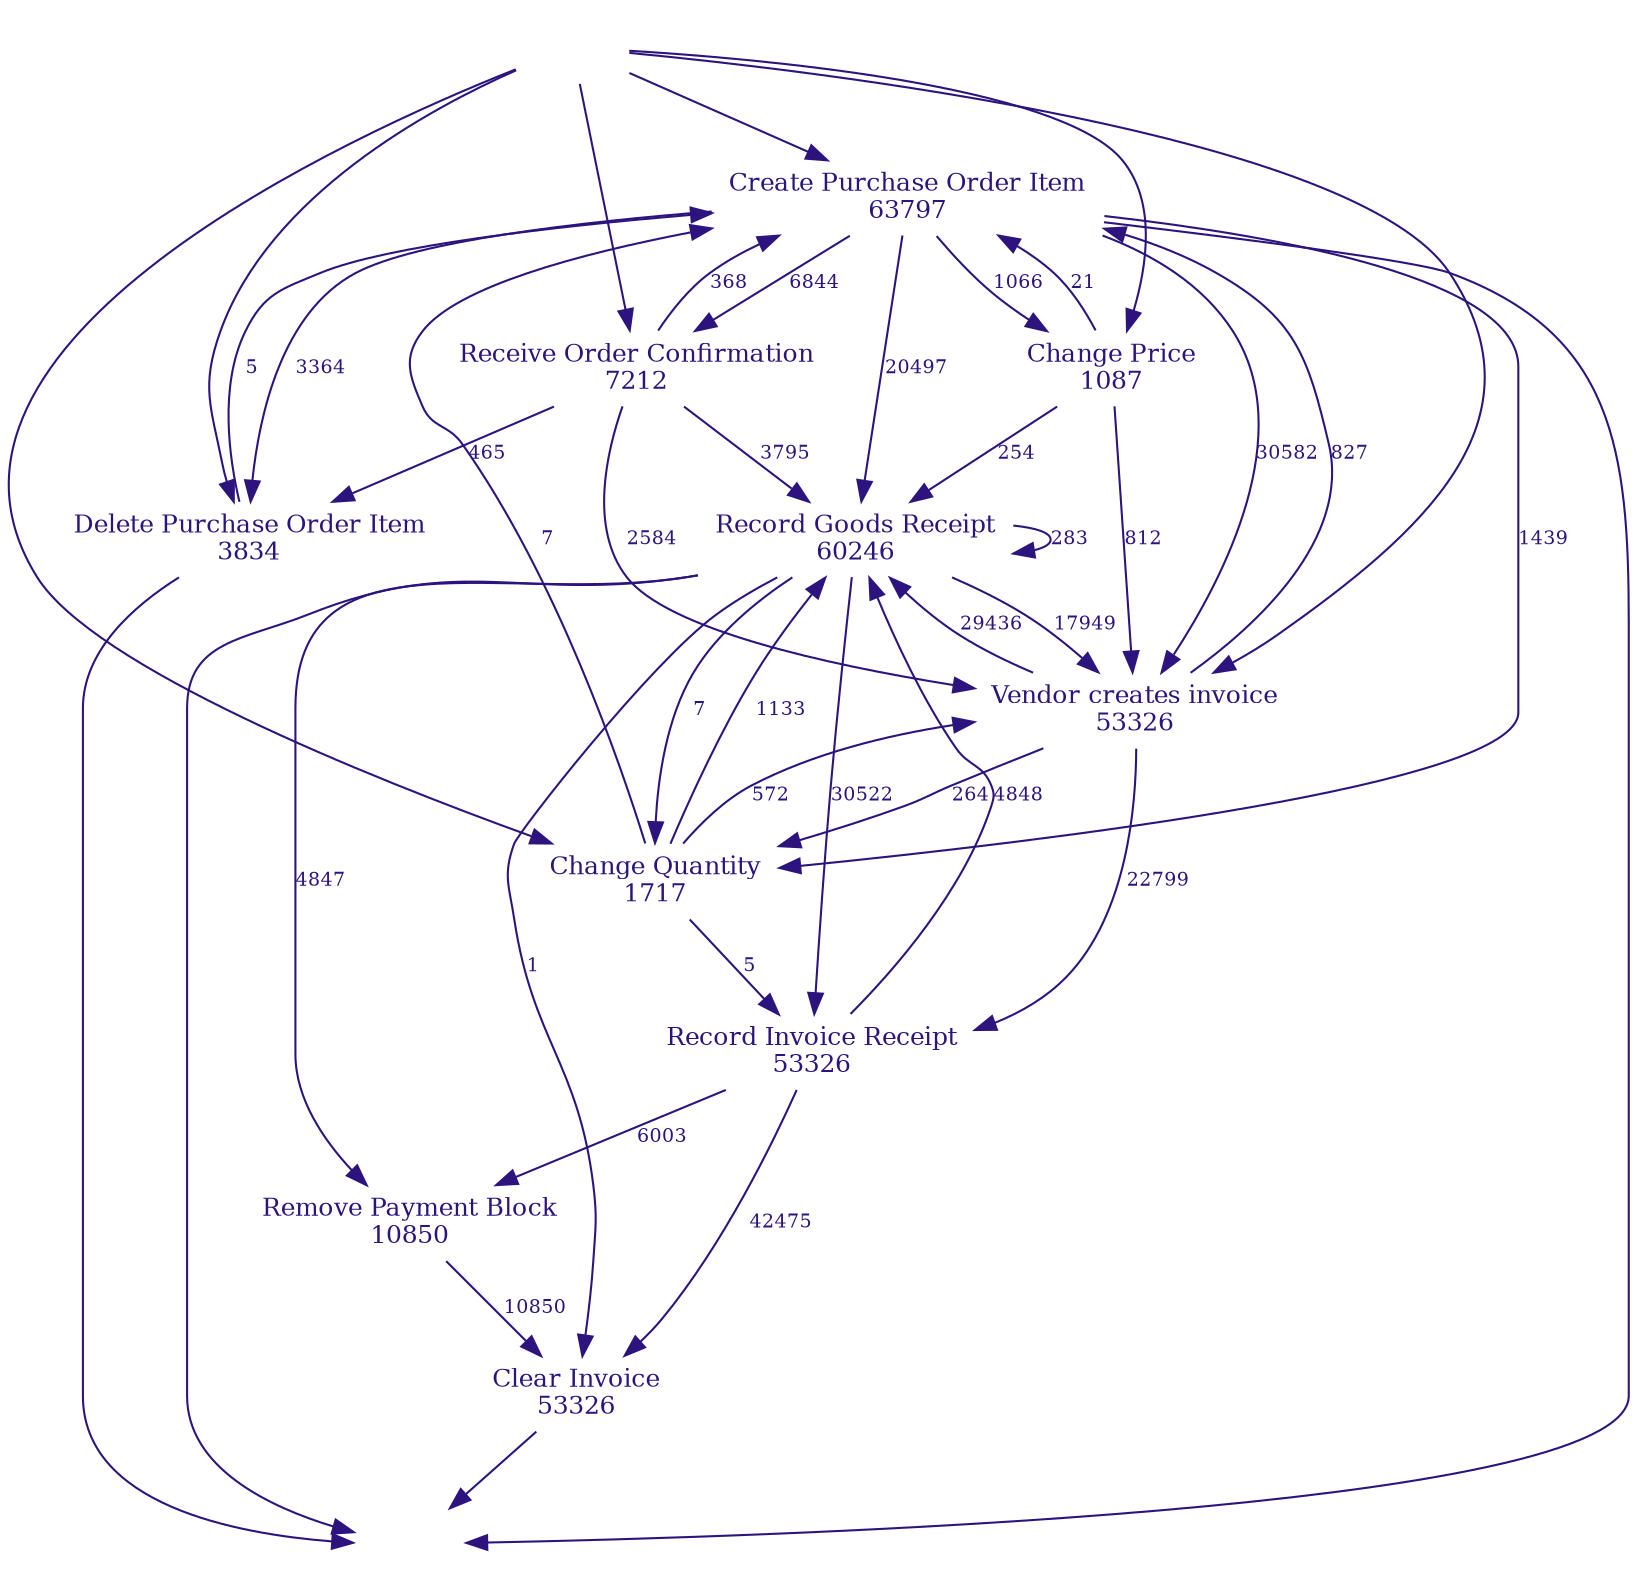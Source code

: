 digraph graph1 {
	node [color="#2d137d" fontcolor="#2d137d" fontsize=12.0 image="1.png" shape=plaintext size=2]
	edge [color="#2d137d" fontcolor="#2d137d" fontsize=9.0]
	"Create Purchase Order Item" [label="Create Purchase Order Item
63797"]
	"Receive Order Confirmation" [label="Receive Order Confirmation
7212"]
	"Record Goods Receipt" [label="Record Goods Receipt
60246"]
	"Vendor creates invoice" [label="Vendor creates invoice
53326"]
	"Record Invoice Receipt" [label="Record Invoice Receipt
53326"]
	"Clear Invoice" [label="Clear Invoice
53326"]
	"Change Quantity" [label="Change Quantity
1717"]
	"Remove Payment Block" [label="Remove Payment Block
10850"]
	"Change Price" [label="Change Price
1087"]
	"Delete Purchase Order Item" [label="Delete Purchase Order Item
3834"]
	startevent [label="" image=""]
	endevent [label="" image=""]
	startevent -> "Create Purchase Order Item"
	startevent -> "Vendor creates invoice"
	startevent -> "Change Quantity"
	startevent -> "Change Price"
	startevent -> "Delete Purchase Order Item"
	startevent -> "Receive Order Confirmation"
	"Clear Invoice" -> endevent
	"Record Goods Receipt" -> endevent
	"Delete Purchase Order Item" -> endevent
	"Create Purchase Order Item" -> endevent
	"Create Purchase Order Item" -> "Change Quantity" [label=1439]
	"Receive Order Confirmation" -> "Record Goods Receipt" [label=3795]
	"Record Goods Receipt" -> "Clear Invoice" [label=1]
	"Create Purchase Order Item" -> "Receive Order Confirmation" [label=6844]
	"Vendor creates invoice" -> "Record Goods Receipt" [label=29436]
	"Vendor creates invoice" -> "Record Invoice Receipt" [label=22799]
	"Record Invoice Receipt" -> "Record Goods Receipt" [label=4848]
	"Change Price" -> "Create Purchase Order Item" [label=21]
	"Create Purchase Order Item" -> "Vendor creates invoice" [label=30582]
	"Create Purchase Order Item" -> "Delete Purchase Order Item" [label=3364]
	"Record Goods Receipt" -> "Vendor creates invoice" [label=17949]
	"Vendor creates invoice" -> "Change Quantity" [label=264]
	"Change Price" -> "Vendor creates invoice" [label=812]
	"Create Purchase Order Item" -> "Record Goods Receipt" [label=20497]
	"Create Purchase Order Item" -> "Change Price" [label=1066]
	"Record Goods Receipt" -> "Record Goods Receipt" [label=283]
	"Delete Purchase Order Item" -> "Create Purchase Order Item" [label=5]
	"Record Invoice Receipt" -> "Remove Payment Block" [label=6003]
	"Change Quantity" -> "Create Purchase Order Item" [label=7]
	"Record Goods Receipt" -> "Record Invoice Receipt" [label=30522]
	"Change Price" -> "Record Goods Receipt" [label=254]
	"Change Quantity" -> "Vendor creates invoice" [label=572]
	"Remove Payment Block" -> "Clear Invoice" [label=10850]
	"Receive Order Confirmation" -> "Create Purchase Order Item" [label=368]
	"Receive Order Confirmation" -> "Delete Purchase Order Item" [label=465]
	"Record Invoice Receipt" -> "Clear Invoice" [label=42475]
	"Receive Order Confirmation" -> "Vendor creates invoice" [label=2584]
	"Record Goods Receipt" -> "Remove Payment Block" [label=4847]
	"Change Quantity" -> "Record Goods Receipt" [label=1133]
	"Record Goods Receipt" -> "Change Quantity" [label=7]
	"Change Quantity" -> "Record Invoice Receipt" [label=5]
	"Vendor creates invoice" -> "Create Purchase Order Item" [label=827]
}
